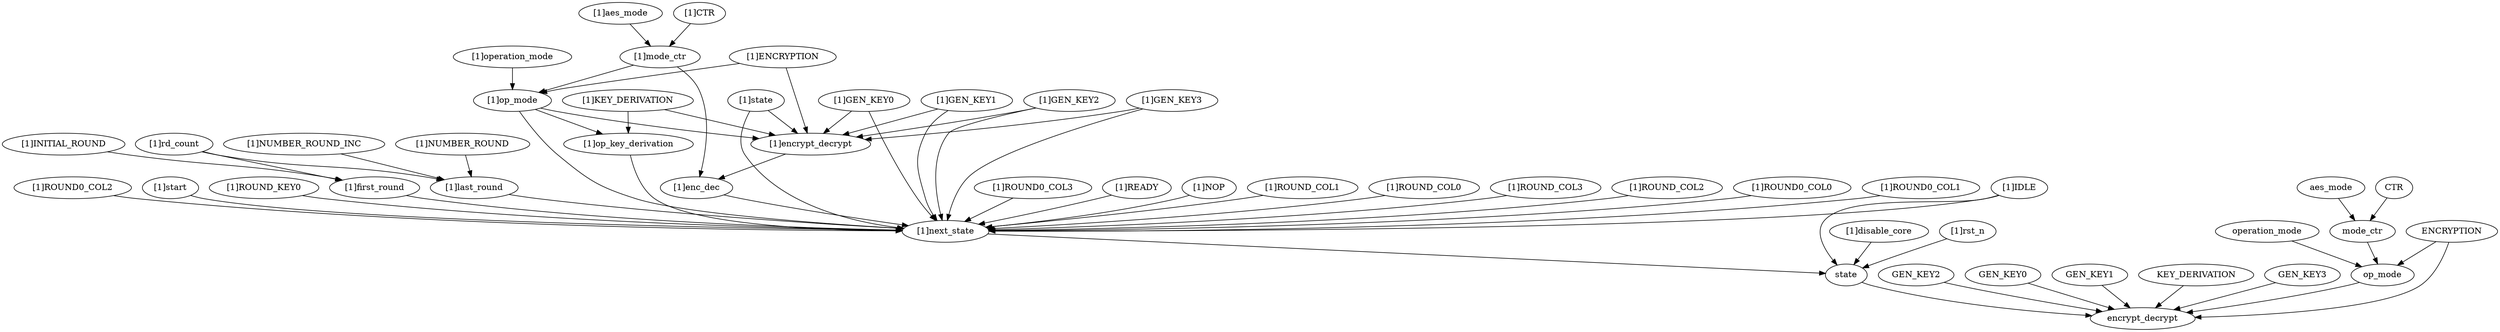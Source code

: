 strict digraph "" {
	"[1]ROUND_COL1"	 [complexity=23,
		importance=0.305042908269,
		rank=0.0132627351421];
	"[1]next_state"	 [complexity=15,
		importance=0.148862955977,
		rank=0.00992419706514];
	"[1]ROUND_COL1" -> "[1]next_state";
	"[1]ROUND_COL0"	 [complexity=27,
		importance=0.453905864246,
		rank=0.0168113283054];
	"[1]ROUND_COL0" -> "[1]next_state";
	"[1]ROUND_COL3"	 [complexity=27,
		importance=0.453905864246,
		rank=0.0168113283054];
	"[1]ROUND_COL3" -> "[1]next_state";
	"[1]ROUND_COL2"	 [complexity=23,
		importance=0.305042908269,
		rank=0.0132627351421];
	"[1]ROUND_COL2" -> "[1]next_state";
	"[1]ROUND0_COL0"	 [complexity=21,
		importance=0.305042908269,
		rank=0.0145258527747];
	"[1]ROUND0_COL0" -> "[1]next_state";
	"[1]ROUND0_COL1"	 [complexity=23,
		importance=0.305042908269,
		rank=0.0132627351421];
	"[1]ROUND0_COL1" -> "[1]next_state";
	"[1]ROUND0_COL2"	 [complexity=23,
		importance=0.305042908269,
		rank=0.0132627351421];
	"[1]ROUND0_COL2" -> "[1]next_state";
	"[1]start"	 [complexity=16,
		importance=0.900494732177,
		rank=0.0562809207611];
	"[1]start" -> "[1]next_state";
	"[1]ROUND_KEY0"	 [complexity=31,
		importance=0.602768820223,
		rank=0.0194441554911];
	"[1]ROUND_KEY0" -> "[1]next_state";
	"[1]aes_mode"	 [complexity=29,
		importance=0.191611539673,
		rank=0.00660729447148];
	"[1]mode_ctr"	 [complexity=26,
		importance=0.184294543358,
		rank=0.00708825166762];
	"[1]aes_mode" -> "[1]mode_ctr";
	"[1]first_round"	 [complexity=16,
		importance=0.309072811876,
		rank=0.0193170507423];
	"[1]first_round" -> "[1]next_state";
	"[1]op_key_derivation"	 [complexity=19,
		importance=0.158228274696,
		rank=0.00832780393139];
	"[1]op_key_derivation" -> "[1]next_state";
	"[1]operation_mode"	 [complexity=26,
		importance=0.17880706314,
		rank=0.00687719473617];
	"[1]op_mode"	 [complexity=22,
		importance=0.171490066826,
		rank=0.00779500303753];
	"[1]operation_mode" -> "[1]op_mode";
	GEN_KEY2	 [complexity=13,
		importance=0.0241347695729,
		rank=0.00185652073637];
	encrypt_decrypt	 [complexity=0,
		importance=0.0168177732581,
		rank=0.0];
	GEN_KEY2 -> encrypt_decrypt;
	"[1]last_round"	 [complexity=22,
		importance=0.761758880049,
		rank=0.0346254036386];
	"[1]last_round" -> "[1]next_state";
	GEN_KEY0	 [complexity=13,
		importance=0.0241347695729,
		rank=0.00185652073637];
	GEN_KEY0 -> encrypt_decrypt;
	GEN_KEY1	 [complexity=13,
		importance=0.0241347695729,
		rank=0.00185652073637];
	GEN_KEY1 -> encrypt_decrypt;
	"[1]IDLE"	 [complexity=21,
		importance=0.453905864246,
		rank=0.0216145649641];
	state	 [complexity=13,
		importance=0.0700691203925,
		rank=0.00538993233789];
	"[1]IDLE" -> state;
	"[1]IDLE" -> "[1]next_state";
	KEY_DERIVATION	 [complexity=13,
		importance=0.0241347695729,
		rank=0.00185652073637];
	KEY_DERIVATION -> encrypt_decrypt;
	"[1]enc_dec"	 [complexity=57,
		importance=1.80253906356,
		rank=0.0316234923431];
	"[1]mode_ctr" -> "[1]enc_dec";
	"[1]mode_ctr" -> "[1]op_mode";
	CTR	 [complexity=20,
		importance=0.0502010382345,
		rank=0.00251005191173];
	mode_ctr	 [complexity=17,
		importance=0.0428840419197,
		rank=0.00252259070116];
	CTR -> mode_ctr;
	"[1]disable_core"	 [complexity=14,
		importance=0.1474552371,
		rank=0.0105325169357];
	"[1]disable_core" -> state;
	"[1]ROUND0_COL3"	 [complexity=25,
		importance=0.453905864246,
		rank=0.0181562345698];
	"[1]ROUND0_COL3" -> "[1]next_state";
	GEN_KEY3	 [complexity=13,
		importance=0.0241347695729,
		rank=0.00185652073637];
	GEN_KEY3 -> encrypt_decrypt;
	"[1]rd_count"	 [complexity=19,
		importance=0.331555803902,
		rank=0.0174503054685];
	"[1]rd_count" -> "[1]first_round";
	"[1]rd_count" -> "[1]last_round";
	state -> encrypt_decrypt;
	"[1]enc_dec" -> "[1]next_state";
	"[1]encrypt_decrypt"	 [complexity=60,
		importance=1.81935683682,
		rank=0.0303226139469];
	"[1]encrypt_decrypt" -> "[1]enc_dec";
	"[1]READY"	 [complexity=25,
		importance=0.453905864246,
		rank=0.0181562345698];
	"[1]READY" -> "[1]next_state";
	"[1]rst_n"	 [complexity=14,
		importance=0.217524357492,
		rank=0.0155374541066];
	"[1]rst_n" -> state;
	"[1]INITIAL_ROUND"	 [complexity=19,
		importance=0.316389808191,
		rank=0.0166520951679];
	"[1]INITIAL_ROUND" -> "[1]first_round";
	"[1]NUMBER_ROUND"	 [complexity=27,
		importance=0.769075876364,
		rank=0.0284842917172];
	"[1]NUMBER_ROUND" -> "[1]last_round";
	"[1]next_state" -> state;
	"[1]CTR"	 [complexity=29,
		importance=0.191611539673,
		rank=0.00660729447148];
	"[1]CTR" -> "[1]mode_ctr";
	"[1]NUMBER_ROUND_INC"	 [complexity=27,
		importance=0.769075876364,
		rank=0.0284842917172];
	"[1]NUMBER_ROUND_INC" -> "[1]last_round";
	op_mode	 [complexity=13,
		importance=0.0300795653873,
		rank=0.0023138127221];
	mode_ctr -> op_mode;
	"[1]NOP"	 [complexity=19,
		importance=0.156179952292,
		rank=0.00821999748904];
	"[1]NOP" -> "[1]next_state";
	op_mode -> encrypt_decrypt;
	"[1]state"	 [complexity=73,
		importance=1.87260818395,
		rank=0.0256521669034];
	"[1]state" -> "[1]encrypt_decrypt";
	"[1]state" -> "[1]next_state";
	"[1]ENCRYPTION"	 [complexity=26,
		importance=0.17880706314,
		rank=0.00687719473617];
	"[1]ENCRYPTION" -> "[1]encrypt_decrypt";
	"[1]ENCRYPTION" -> "[1]op_mode";
	ENCRYPTION	 [complexity=17,
		importance=0.0373965617021,
		rank=0.00219979774718];
	ENCRYPTION -> encrypt_decrypt;
	ENCRYPTION -> op_mode;
	"[1]op_mode" -> "[1]op_key_derivation";
	"[1]op_mode" -> "[1]encrypt_decrypt";
	"[1]op_mode" -> "[1]next_state";
	aes_mode	 [complexity=20,
		importance=0.0502010382345,
		rank=0.00251005191173];
	aes_mode -> mode_ctr;
	"[1]GEN_KEY0"	 [complexity=73,
		importance=1.82667383313,
		rank=0.025022929221];
	"[1]GEN_KEY0" -> "[1]encrypt_decrypt";
	"[1]GEN_KEY0" -> "[1]next_state";
	"[1]GEN_KEY1"	 [complexity=73,
		importance=1.82667383313,
		rank=0.025022929221];
	"[1]GEN_KEY1" -> "[1]encrypt_decrypt";
	"[1]GEN_KEY1" -> "[1]next_state";
	"[1]GEN_KEY2"	 [complexity=73,
		importance=1.82667383313,
		rank=0.025022929221];
	"[1]GEN_KEY2" -> "[1]encrypt_decrypt";
	"[1]GEN_KEY2" -> "[1]next_state";
	"[1]GEN_KEY3"	 [complexity=73,
		importance=1.82667383313,
		rank=0.025022929221];
	"[1]GEN_KEY3" -> "[1]encrypt_decrypt";
	"[1]GEN_KEY3" -> "[1]next_state";
	operation_mode	 [complexity=17,
		importance=0.0373965617021,
		rank=0.00219979774718];
	operation_mode -> op_mode;
	"[1]KEY_DERIVATION"	 [complexity=22,
		importance=0.165545271011,
		rank=0.00752478504596];
	"[1]KEY_DERIVATION" -> "[1]op_key_derivation";
	"[1]KEY_DERIVATION" -> "[1]encrypt_decrypt";
}
